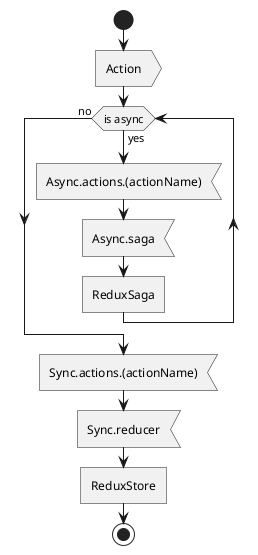 @startuml Mercury Invocation
start

:Action>

while (is async) is (yes)
    :Async.actions.(actionName)<
    :Async.saga<
    :ReduxSaga]
endwhile (no)

:Sync.actions.(actionName)<
:Sync.reducer<
:ReduxStore]

stop
@enduml
